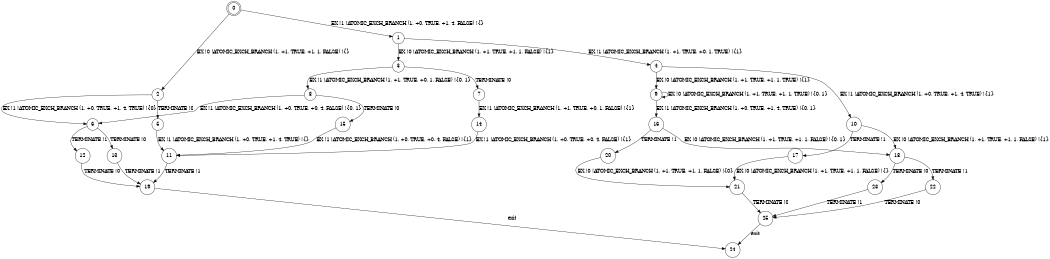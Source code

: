 digraph BCG {
size = "7, 10.5";
center = TRUE;
node [shape = circle];
0 [peripheries = 2];
0 -> 1 [label = "EX !1 !ATOMIC_EXCH_BRANCH (1, +0, TRUE, +1, 4, FALSE) !{}"];
0 -> 2 [label = "EX !0 !ATOMIC_EXCH_BRANCH (1, +1, TRUE, +1, 1, FALSE) !{}"];
1 -> 3 [label = "EX !0 !ATOMIC_EXCH_BRANCH (1, +1, TRUE, +1, 1, FALSE) !{1}"];
1 -> 4 [label = "EX !1 !ATOMIC_EXCH_BRANCH (1, +1, TRUE, +0, 1, TRUE) !{1}"];
2 -> 5 [label = "TERMINATE !0"];
2 -> 6 [label = "EX !1 !ATOMIC_EXCH_BRANCH (1, +0, TRUE, +1, 4, TRUE) !{0}"];
3 -> 7 [label = "TERMINATE !0"];
3 -> 8 [label = "EX !1 !ATOMIC_EXCH_BRANCH (1, +1, TRUE, +0, 1, FALSE) !{0, 1}"];
4 -> 9 [label = "EX !0 !ATOMIC_EXCH_BRANCH (1, +1, TRUE, +1, 1, TRUE) !{1}"];
4 -> 10 [label = "EX !1 !ATOMIC_EXCH_BRANCH (1, +0, TRUE, +1, 4, TRUE) !{1}"];
5 -> 11 [label = "EX !1 !ATOMIC_EXCH_BRANCH (1, +0, TRUE, +1, 4, TRUE) !{}"];
6 -> 12 [label = "TERMINATE !1"];
6 -> 13 [label = "TERMINATE !0"];
7 -> 14 [label = "EX !1 !ATOMIC_EXCH_BRANCH (1, +1, TRUE, +0, 1, FALSE) !{1}"];
8 -> 15 [label = "TERMINATE !0"];
8 -> 6 [label = "EX !1 !ATOMIC_EXCH_BRANCH (1, +0, TRUE, +0, 4, FALSE) !{0, 1}"];
9 -> 16 [label = "EX !1 !ATOMIC_EXCH_BRANCH (1, +0, TRUE, +1, 4, TRUE) !{0, 1}"];
9 -> 9 [label = "EX !0 !ATOMIC_EXCH_BRANCH (1, +1, TRUE, +1, 1, TRUE) !{0, 1}"];
10 -> 17 [label = "TERMINATE !1"];
10 -> 18 [label = "EX !0 !ATOMIC_EXCH_BRANCH (1, +1, TRUE, +1, 1, FALSE) !{1}"];
11 -> 19 [label = "TERMINATE !1"];
12 -> 19 [label = "TERMINATE !0"];
13 -> 19 [label = "TERMINATE !1"];
14 -> 11 [label = "EX !1 !ATOMIC_EXCH_BRANCH (1, +0, TRUE, +0, 4, FALSE) !{1}"];
15 -> 11 [label = "EX !1 !ATOMIC_EXCH_BRANCH (1, +0, TRUE, +0, 4, FALSE) !{1}"];
16 -> 20 [label = "TERMINATE !1"];
16 -> 18 [label = "EX !0 !ATOMIC_EXCH_BRANCH (1, +1, TRUE, +1, 1, FALSE) !{0, 1}"];
17 -> 21 [label = "EX !0 !ATOMIC_EXCH_BRANCH (1, +1, TRUE, +1, 1, FALSE) !{}"];
18 -> 22 [label = "TERMINATE !1"];
18 -> 23 [label = "TERMINATE !0"];
19 -> 24 [label = "exit"];
20 -> 21 [label = "EX !0 !ATOMIC_EXCH_BRANCH (1, +1, TRUE, +1, 1, FALSE) !{0}"];
21 -> 25 [label = "TERMINATE !0"];
22 -> 25 [label = "TERMINATE !0"];
23 -> 25 [label = "TERMINATE !1"];
25 -> 24 [label = "exit"];
}
